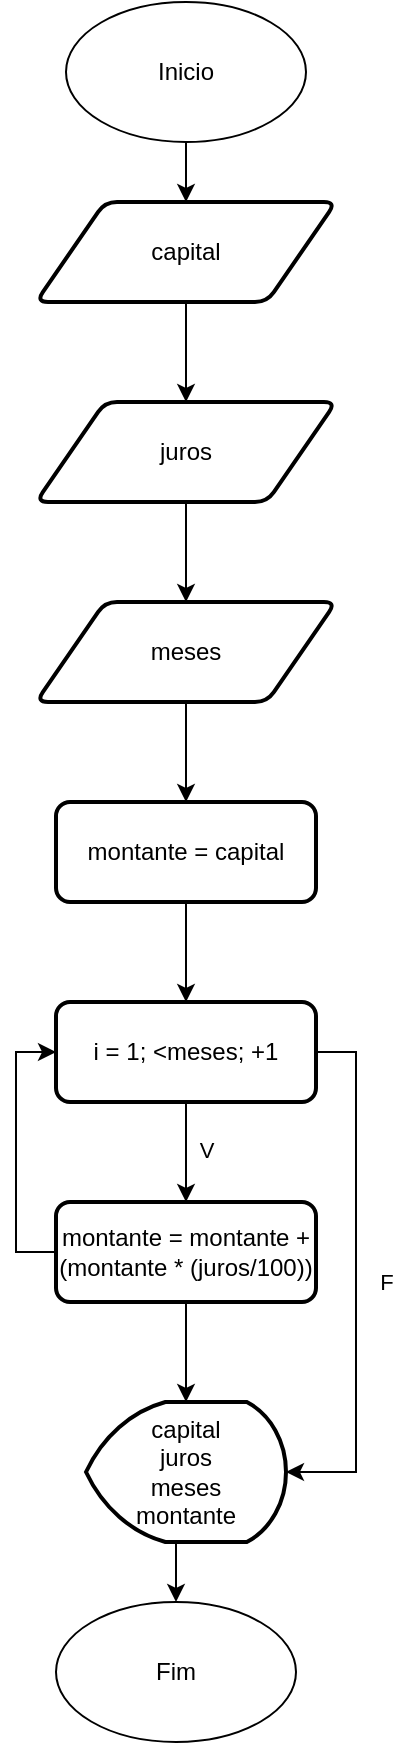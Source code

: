 <mxfile version="26.0.4">
  <diagram name="Página-1" id="EQY7rx08GIGifhaFdDs0">
    <mxGraphModel dx="545" dy="1867" grid="1" gridSize="10" guides="1" tooltips="1" connect="1" arrows="1" fold="1" page="1" pageScale="1" pageWidth="827" pageHeight="1169" math="0" shadow="0">
      <root>
        <mxCell id="0" />
        <mxCell id="1" parent="0" />
        <mxCell id="6GOztxUwA011YL0eF0oX-10" style="edgeStyle=orthogonalEdgeStyle;rounded=0;orthogonalLoop=1;jettySize=auto;html=1;exitX=0.5;exitY=1;exitDx=0;exitDy=0;entryX=0.5;entryY=0;entryDx=0;entryDy=0;" edge="1" parent="1" source="6GOztxUwA011YL0eF0oX-1" target="6GOztxUwA011YL0eF0oX-3">
          <mxGeometry relative="1" as="geometry" />
        </mxCell>
        <mxCell id="6GOztxUwA011YL0eF0oX-1" value="Inicio" style="ellipse;whiteSpace=wrap;html=1;" vertex="1" parent="1">
          <mxGeometry x="210" y="-20" width="120" height="70" as="geometry" />
        </mxCell>
        <mxCell id="6GOztxUwA011YL0eF0oX-2" value="Fim" style="ellipse;whiteSpace=wrap;html=1;" vertex="1" parent="1">
          <mxGeometry x="205" y="780" width="120" height="70" as="geometry" />
        </mxCell>
        <mxCell id="6GOztxUwA011YL0eF0oX-11" style="edgeStyle=orthogonalEdgeStyle;rounded=0;orthogonalLoop=1;jettySize=auto;html=1;exitX=0.5;exitY=1;exitDx=0;exitDy=0;entryX=0.5;entryY=0;entryDx=0;entryDy=0;" edge="1" parent="1" source="6GOztxUwA011YL0eF0oX-3" target="6GOztxUwA011YL0eF0oX-4">
          <mxGeometry relative="1" as="geometry" />
        </mxCell>
        <mxCell id="6GOztxUwA011YL0eF0oX-3" value="capital" style="shape=parallelogram;html=1;strokeWidth=2;perimeter=parallelogramPerimeter;whiteSpace=wrap;rounded=1;arcSize=12;size=0.23;" vertex="1" parent="1">
          <mxGeometry x="195" y="80" width="150" height="50" as="geometry" />
        </mxCell>
        <mxCell id="6GOztxUwA011YL0eF0oX-12" style="edgeStyle=orthogonalEdgeStyle;rounded=0;orthogonalLoop=1;jettySize=auto;html=1;exitX=0.5;exitY=1;exitDx=0;exitDy=0;entryX=0.5;entryY=0;entryDx=0;entryDy=0;" edge="1" parent="1" source="6GOztxUwA011YL0eF0oX-4" target="6GOztxUwA011YL0eF0oX-5">
          <mxGeometry relative="1" as="geometry" />
        </mxCell>
        <mxCell id="6GOztxUwA011YL0eF0oX-4" value="juros" style="shape=parallelogram;html=1;strokeWidth=2;perimeter=parallelogramPerimeter;whiteSpace=wrap;rounded=1;arcSize=12;size=0.23;" vertex="1" parent="1">
          <mxGeometry x="195" y="180" width="150" height="50" as="geometry" />
        </mxCell>
        <mxCell id="6GOztxUwA011YL0eF0oX-13" style="edgeStyle=orthogonalEdgeStyle;rounded=0;orthogonalLoop=1;jettySize=auto;html=1;exitX=0.5;exitY=1;exitDx=0;exitDy=0;entryX=0.5;entryY=0;entryDx=0;entryDy=0;" edge="1" parent="1" source="6GOztxUwA011YL0eF0oX-5" target="6GOztxUwA011YL0eF0oX-6">
          <mxGeometry relative="1" as="geometry" />
        </mxCell>
        <mxCell id="6GOztxUwA011YL0eF0oX-5" value="meses" style="shape=parallelogram;html=1;strokeWidth=2;perimeter=parallelogramPerimeter;whiteSpace=wrap;rounded=1;arcSize=12;size=0.23;" vertex="1" parent="1">
          <mxGeometry x="195" y="280" width="150" height="50" as="geometry" />
        </mxCell>
        <mxCell id="6GOztxUwA011YL0eF0oX-14" style="edgeStyle=orthogonalEdgeStyle;rounded=0;orthogonalLoop=1;jettySize=auto;html=1;exitX=0.5;exitY=1;exitDx=0;exitDy=0;entryX=0.5;entryY=0;entryDx=0;entryDy=0;" edge="1" parent="1" source="6GOztxUwA011YL0eF0oX-6" target="6GOztxUwA011YL0eF0oX-7">
          <mxGeometry relative="1" as="geometry" />
        </mxCell>
        <mxCell id="6GOztxUwA011YL0eF0oX-6" value="montante = capital" style="rounded=1;whiteSpace=wrap;html=1;absoluteArcSize=1;arcSize=14;strokeWidth=2;" vertex="1" parent="1">
          <mxGeometry x="205" y="380" width="130" height="50" as="geometry" />
        </mxCell>
        <mxCell id="6GOztxUwA011YL0eF0oX-15" style="edgeStyle=orthogonalEdgeStyle;rounded=0;orthogonalLoop=1;jettySize=auto;html=1;exitX=0.5;exitY=1;exitDx=0;exitDy=0;entryX=0.5;entryY=0;entryDx=0;entryDy=0;" edge="1" parent="1" source="6GOztxUwA011YL0eF0oX-7" target="6GOztxUwA011YL0eF0oX-8">
          <mxGeometry relative="1" as="geometry" />
        </mxCell>
        <mxCell id="6GOztxUwA011YL0eF0oX-17" value="V" style="edgeLabel;html=1;align=center;verticalAlign=middle;resizable=0;points=[];" vertex="1" connectable="0" parent="6GOztxUwA011YL0eF0oX-15">
          <mxGeometry x="-0.04" y="2" relative="1" as="geometry">
            <mxPoint x="8" as="offset" />
          </mxGeometry>
        </mxCell>
        <mxCell id="6GOztxUwA011YL0eF0oX-7" value="i = 1; &amp;lt;meses; +1" style="rounded=1;whiteSpace=wrap;html=1;absoluteArcSize=1;arcSize=14;strokeWidth=2;" vertex="1" parent="1">
          <mxGeometry x="205" y="480" width="130" height="50" as="geometry" />
        </mxCell>
        <mxCell id="6GOztxUwA011YL0eF0oX-16" style="edgeStyle=orthogonalEdgeStyle;rounded=0;orthogonalLoop=1;jettySize=auto;html=1;exitX=0;exitY=0.5;exitDx=0;exitDy=0;entryX=0;entryY=0.5;entryDx=0;entryDy=0;" edge="1" parent="1" source="6GOztxUwA011YL0eF0oX-8" target="6GOztxUwA011YL0eF0oX-7">
          <mxGeometry relative="1" as="geometry" />
        </mxCell>
        <mxCell id="6GOztxUwA011YL0eF0oX-8" value="montante = montante + (montante * (juros/100))" style="rounded=1;whiteSpace=wrap;html=1;absoluteArcSize=1;arcSize=14;strokeWidth=2;" vertex="1" parent="1">
          <mxGeometry x="205" y="580" width="130" height="50" as="geometry" />
        </mxCell>
        <mxCell id="6GOztxUwA011YL0eF0oX-21" style="edgeStyle=orthogonalEdgeStyle;rounded=0;orthogonalLoop=1;jettySize=auto;html=1;exitX=0.5;exitY=1;exitDx=0;exitDy=0;exitPerimeter=0;entryX=0.5;entryY=0;entryDx=0;entryDy=0;" edge="1" parent="1" source="6GOztxUwA011YL0eF0oX-18" target="6GOztxUwA011YL0eF0oX-2">
          <mxGeometry relative="1" as="geometry" />
        </mxCell>
        <mxCell id="6GOztxUwA011YL0eF0oX-18" value="capital&lt;div&gt;juros&lt;/div&gt;&lt;div&gt;meses&lt;/div&gt;&lt;div&gt;montante&lt;/div&gt;" style="strokeWidth=2;html=1;shape=mxgraph.flowchart.display;whiteSpace=wrap;" vertex="1" parent="1">
          <mxGeometry x="220" y="680" width="100" height="70" as="geometry" />
        </mxCell>
        <mxCell id="6GOztxUwA011YL0eF0oX-19" style="edgeStyle=orthogonalEdgeStyle;rounded=0;orthogonalLoop=1;jettySize=auto;html=1;exitX=1;exitY=0.5;exitDx=0;exitDy=0;entryX=1;entryY=0.5;entryDx=0;entryDy=0;entryPerimeter=0;" edge="1" parent="1" source="6GOztxUwA011YL0eF0oX-7" target="6GOztxUwA011YL0eF0oX-18">
          <mxGeometry relative="1" as="geometry" />
        </mxCell>
        <mxCell id="6GOztxUwA011YL0eF0oX-20" value="F" style="edgeLabel;html=1;align=center;verticalAlign=middle;resizable=0;points=[];" vertex="1" connectable="0" parent="6GOztxUwA011YL0eF0oX-19">
          <mxGeometry x="-0.23" y="4" relative="1" as="geometry">
            <mxPoint x="11" y="33" as="offset" />
          </mxGeometry>
        </mxCell>
        <mxCell id="6GOztxUwA011YL0eF0oX-22" style="edgeStyle=orthogonalEdgeStyle;rounded=0;orthogonalLoop=1;jettySize=auto;html=1;exitX=0.5;exitY=1;exitDx=0;exitDy=0;entryX=0.5;entryY=0;entryDx=0;entryDy=0;entryPerimeter=0;" edge="1" parent="1" source="6GOztxUwA011YL0eF0oX-8" target="6GOztxUwA011YL0eF0oX-18">
          <mxGeometry relative="1" as="geometry" />
        </mxCell>
      </root>
    </mxGraphModel>
  </diagram>
</mxfile>

